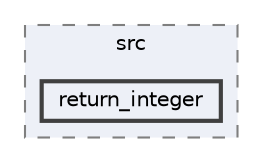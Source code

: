 digraph "/home/jam/Research/IRES-2025/dev/src/llm-scripts/testing/hypothesis-testing/hyp-env/lib/python3.12/site-packages/numpy/f2py/tests/src/return_integer"
{
 // LATEX_PDF_SIZE
  bgcolor="transparent";
  edge [fontname=Helvetica,fontsize=10,labelfontname=Helvetica,labelfontsize=10];
  node [fontname=Helvetica,fontsize=10,shape=box,height=0.2,width=0.4];
  compound=true
  subgraph clusterdir_11691e404f8b15470d20fbd874e80173 {
    graph [ bgcolor="#edf0f7", pencolor="grey50", label="src", fontname=Helvetica,fontsize=10 style="filled,dashed", URL="dir_11691e404f8b15470d20fbd874e80173.html",tooltip=""]
  dir_7ed78f9259ac3abbb12f3c0177a6a559 [label="return_integer", fillcolor="#edf0f7", color="grey25", style="filled,bold", URL="dir_7ed78f9259ac3abbb12f3c0177a6a559.html",tooltip=""];
  }
}
